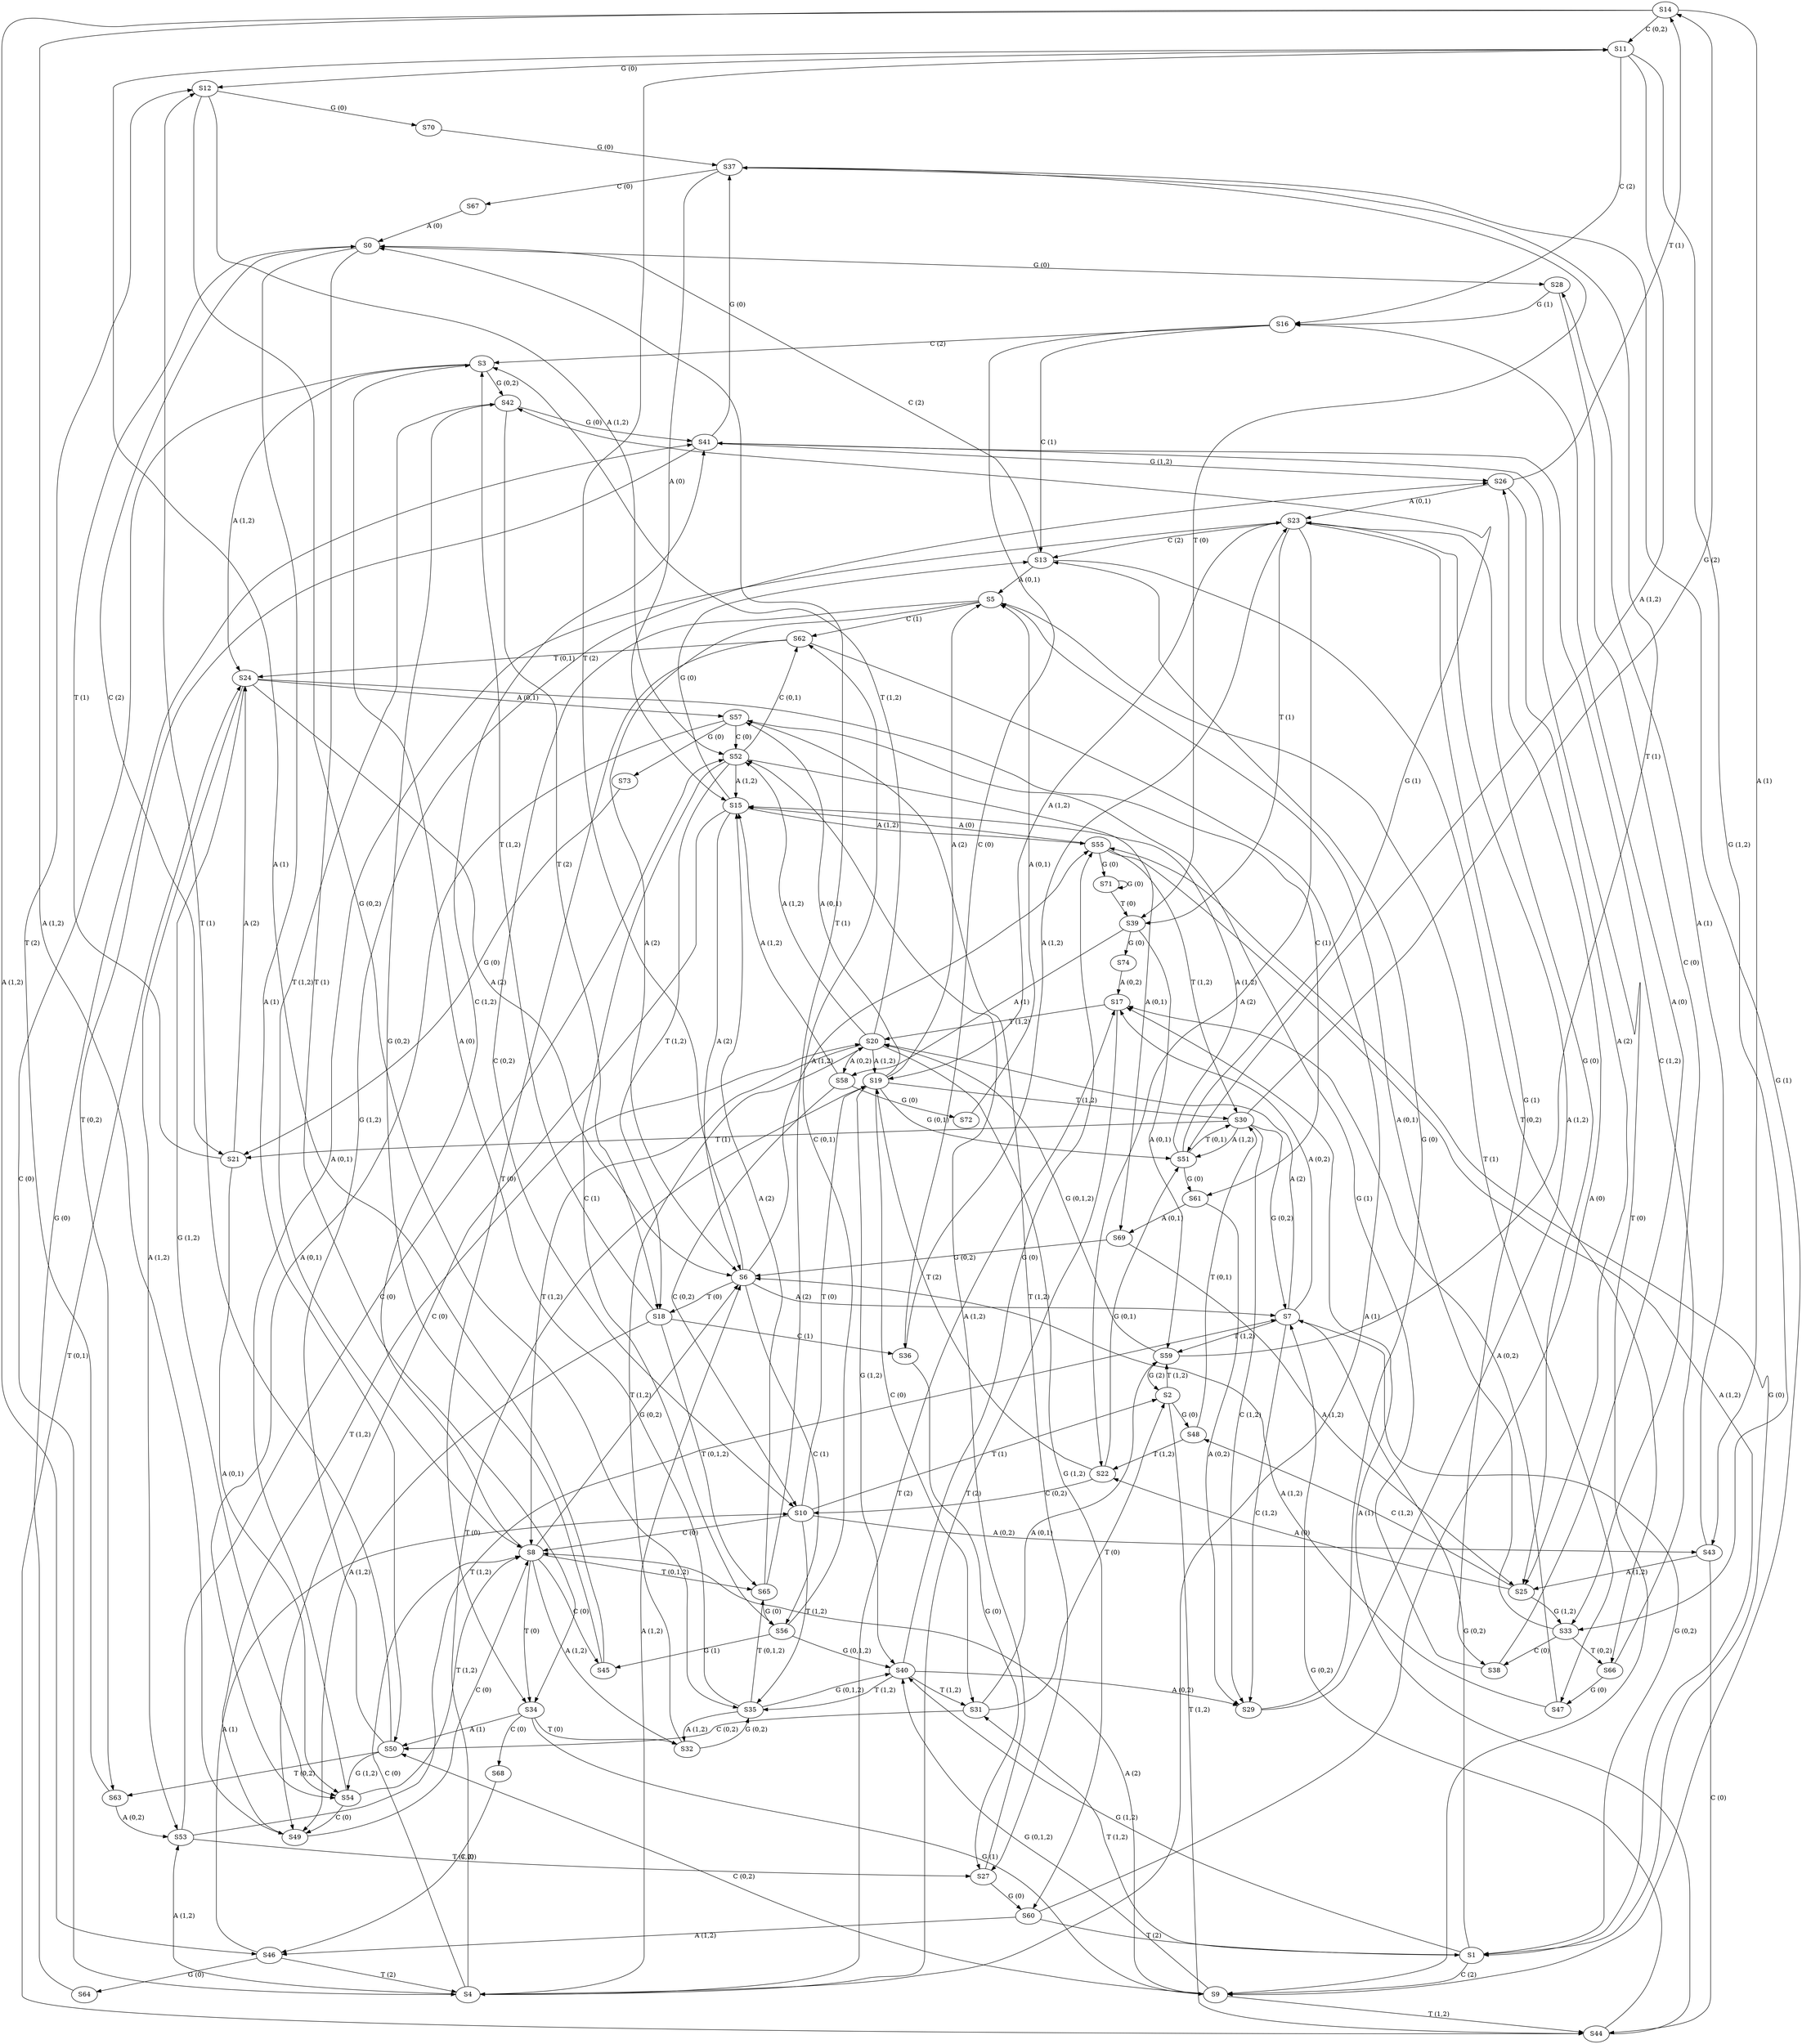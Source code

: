 strict digraph  {
	S14 -> S11 [ label = "C (0,2)" ];
	S14 -> S43 [ label = "A (1)" ];
	S11 -> S12 [ label = "G (0)" ];
	S11 -> S16 [ label = "C (2)" ];
	S43 -> S28 [ label = "A (1)" ];
	S12 -> S70 [ label = "G (0)" ];
	S16 -> S3 [ label = "C (2)" ];
	S28 -> S16 [ label = "G (1)" ];
	S70 -> S37 [ label = "G (0)" ];
	S3 -> S42 [ label = "G (0,2)" ];
	S16 -> S13 [ label = "C (1)" ];
	S37 -> S67 [ label = "C (0)" ];
	S37 -> S15 [ label = "A (0)" ];
	S37 -> S39 [ label = "T (0)" ];
	S42 -> S41 [ label = "G (0)" ];
	S42 -> S18 [ label = "T (2)" ];
	S13 -> S5 [ label = "A (1)" ];
	S67 -> S0 [ label = "A (0)" ];
	S15 -> S49 [ label = "C (0)" ];
	S15 -> S13 [ label = "G (0)" ];
	S39 -> S74 [ label = "G (0)" ];
	S39 -> S59 [ label = "A (0,1)" ];
	S41 -> S37 [ label = "G (0)" ];
	S41 -> S9 [ label = "T (0)" ];
	S18 -> S49 [ label = "A (1,2)" ];
	S5 -> S62 [ label = "C (1)" ];
	S0 -> S28 [ label = "G (0)" ];
	S49 -> S8 [ label = "C (0)" ];
	S13 -> S5 [ label = "A (0,1)" ];
	S13 -> S66 [ label = "T (0,2)" ];
	S74 -> S17 [ label = "A (0,2)" ];
	S59 -> S20 [ label = "G (0,1,2)" ];
	S9 -> S50 [ label = "C (0,2)" ];
	S49 -> S20 [ label = "T (1,2)" ];
	S62 -> S24 [ label = "T (0,1)" ];
	S28 -> S33 [ label = "C (0)" ];
	S8 -> S45 [ label = "C (0)" ];
	S8 -> S34 [ label = "T (0)" ];
	S5 -> S10 [ label = "C (0,2)" ];
	S5 -> S47 [ label = "T (1)" ];
	S66 -> S47 [ label = "G (0)" ];
	S66 -> S41 [ label = "C (1,2)" ];
	S17 -> S4 [ label = "C (0)" ];
	S17 -> S4 [ label = "T (2)" ];
	S20 -> S58 [ label = "A (0,2)" ];
	S20 -> S8 [ label = "T (1,2)" ];
	S50 -> S63 [ label = "T (0,2)" ];
	S50 -> S26 [ label = "G (1,2)" ];
	S20 -> S52 [ label = "A (1,2)" ];
	S20 -> S3 [ label = "T (1,2)" ];
	S20 -> S60 [ label = "G (1,2)" ];
	S24 -> S57 [ label = "A (0,1)" ];
	S33 -> S38 [ label = "C (0)" ];
	S45 -> S42 [ label = "G (0,2)" ];
	S34 -> S68 [ label = "C (0)" ];
	S34 -> S32 [ label = "T (0)" ];
	S10 -> S43 [ label = "A (0,2)" ];
	S10 -> S8 [ label = "C (0)" ];
	S10 -> S19 [ label = "T (0)" ];
	S47 -> S6 [ label = "A (1,2)" ];
	S47 -> S17 [ label = "A (0,2)" ];
	S41 -> S26 [ label = "G (1,2)" ];
	S41 -> S63 [ label = "T (0,2)" ];
	S4 -> S8 [ label = "C (0)" ];
	S4 -> S19 [ label = "T (0)" ];
	S4 -> S17 [ label = "T (2)" ];
	S4 -> S6 [ label = "A (1,2)" ];
	S58 -> S72 [ label = "G (0)" ];
	S58 -> S10 [ label = "C (0,2)" ];
	S8 -> S41 [ label = "C (1,2)" ];
	S8 -> S65 [ label = "T (0,1,2)" ];
	S8 -> S32 [ label = "A (1,2)" ];
	S63 -> S53 [ label = "A (0,2)" ];
	S63 -> S12 [ label = "T (2)" ];
	S26 -> S14 [ label = "T (1)" ];
	S26 -> S25 [ label = "A (2)" ];
	S52 -> S15 [ label = "A (1,2)" ];
	S52 -> S56 [ label = "C (1)" ];
	S52 -> S18 [ label = "T (1,2)" ];
	S3 -> S24 [ label = "A (1,2)" ];
	S60 -> S46 [ label = "A (1,2)" ];
	S60 -> S1 [ label = "T (2)" ];
	S57 -> S73 [ label = "G (0)" ];
	S57 -> S52 [ label = "C (0)" ];
	S57 -> S27 [ label = "T (1,2)" ];
	S38 -> S16 [ label = "A (0)" ];
	S68 -> S46 [ label = "C (0)" ];
	S32 -> S35 [ label = "G (0,2)" ];
	S43 -> S44 [ label = "C (0)" ];
	S43 -> S25 [ label = "A (1,2)" ];
	S19 -> S51 [ label = "G (0,1)" ];
	S19 -> S57 [ label = "A (0,1)" ];
	S19 -> S31 [ label = "C (0)" ];
	S6 -> S56 [ label = "C (1)" ];
	S6 -> S18 [ label = "T (1,2)" ];
	S72 -> S5 [ label = "A (0,1)" ];
	S65 -> S56 [ label = "G (0)" ];
	S65 -> S0 [ label = "T (1)" ];
	S65 -> S15 [ label = "A (2)" ];
	S32 -> S20 [ label = "G (0,1,2)" ];
	S32 -> S20 [ label = "T (1,2)" ];
	S53 -> S52 [ label = "C (0)" ];
	S53 -> S27 [ label = "T (1,2)" ];
	S12 -> S35 [ label = "G (0,2)" ];
	S14 -> S49 [ label = "A (1,2)" ];
	S25 -> S33 [ label = "G (1,2)" ];
	S15 -> S55 [ label = "A (1,2)" ];
	S56 -> S62 [ label = "C (0,1)" ];
	S56 -> S45 [ label = "G (1)" ];
	S18 -> S36 [ label = "C (1)" ];
	S18 -> S3 [ label = "T (1,2)" ];
	S24 -> S61 [ label = "C (1)" ];
	S24 -> S6 [ label = "A (2)" ];
	S24 -> S54 [ label = "G (1,2)" ];
	S46 -> S10 [ label = "A (1)" ];
	S46 -> S4 [ label = "T (2)" ];
	S1 -> S7 [ label = "G (0,2)" ];
	S73 -> S21 [ label = "G (0)" ];
	S52 -> S62 [ label = "C (0,1)" ];
	S52 -> S69 [ label = "A (0,1)" ];
	S27 -> S52 [ label = "A (1,2)" ];
	S27 -> S60 [ label = "G (1,2)" ];
	S16 -> S36 [ label = "C (0)" ];
	S46 -> S64 [ label = "G (0)" ];
	S35 -> S3 [ label = "A (0)" ];
	S35 -> S40 [ label = "G (0,1,2)" ];
	S44 -> S24 [ label = "T (0,1)" ];
	S25 -> S48 [ label = "C (1,2)" ];
	S51 -> S61 [ label = "G (0)" ];
	S51 -> S30 [ label = "T (0,1)" ];
	S31 -> S2 [ label = "T (0)" ];
	S56 -> S40 [ label = "G (0,1,2)" ];
	S0 -> S50 [ label = "A (1)" ];
	S0 -> S34 [ label = "T (1)" ];
	S15 -> S6 [ label = "A (2)" ];
	S33 -> S5 [ label = "A (0,1)" ];
	S33 -> S66 [ label = "T (0,2)" ];
	S55 -> S1 [ label = "A (1,2)" ];
	S55 -> S30 [ label = "T (1,2)" ];
	S62 -> S34 [ label = "T (0)" ];
	S62 -> S4 [ label = "A (1)" ];
	S45 -> S11 [ label = "A (1)" ];
	S36 -> S23 [ label = "A (1,2)" ];
	S61 -> S69 [ label = "A (0,1)" ];
	S6 -> S11 [ label = "T (2)" ];
	S6 -> S55 [ label = "A (1,2)" ];
	S54 -> S8 [ label = "T (1,2)" ];
	S10 -> S2 [ label = "T (1)" ];
	S7 -> S1 [ label = "G (0,2)" ];
	S7 -> S17 [ label = "A (0,2)" ];
	S21 -> S54 [ label = "A (0,1)" ];
	S69 -> S6 [ label = "G (0,2)" ];
	S69 -> S25 [ label = "A (1,2)" ];
	S36 -> S27 [ label = "G (0)" ];
	S64 -> S41 [ label = "G (0)" ];
	S3 -> S4 [ label = "C (0)" ];
	S40 -> S55 [ label = "G (0)" ];
	S40 -> S31 [ label = "T (1,2)" ];
	S40 -> S29 [ label = "A (0,2)" ];
	S48 -> S22 [ label = "T (1,2)" ];
	S61 -> S29 [ label = "A (0,2)" ];
	S30 -> S7 [ label = "G (0,2)" ];
	S30 -> S21 [ label = "T (1)" ];
	S2 -> S48 [ label = "G (0)" ];
	S50 -> S12 [ label = "T (1)" ];
	S50 -> S54 [ label = "G (1,2)" ];
	S34 -> S50 [ label = "A (1)" ];
	S34 -> S9 [ label = "G (1)" ];
	S1 -> S40 [ label = "G (1,2)" ];
	S1 -> S9 [ label = "C (2)" ];
	S30 -> S51 [ label = "A (1,2)" ];
	S30 -> S14 [ label = "G (2)" ];
	S30 -> S29 [ label = "C (1,2)" ];
	S4 -> S53 [ label = "A (1,2)" ];
	S11 -> S33 [ label = "G (1,2)" ];
	S23 -> S39 [ label = "T (1)" ];
	S23 -> S38 [ label = "G (1)" ];
	S23 -> S22 [ label = "A (2)" ];
	S11 -> S51 [ label = "A (1,2)" ];
	S2 -> S59 [ label = "T (1,2)" ];
	S1 -> S55 [ label = "G (0)" ];
	S1 -> S31 [ label = "T (1,2)" ];
	S54 -> S49 [ label = "C (0)" ];
	S54 -> S23 [ label = "A (0,1)" ];
	S6 -> S18 [ label = "T (0)" ];
	S6 -> S7 [ label = "A (2)" ];
	S27 -> S60 [ label = "G (0)" ];
	S55 -> S71 [ label = "G (0)" ];
	S55 -> S15 [ label = "A (0)" ];
	S31 -> S59 [ label = "A (0,1)" ];
	S31 -> S50 [ label = "C (0,2)" ];
	S29 -> S13 [ label = "G (0)" ];
	S29 -> S23 [ label = "T (2)" ];
	S22 -> S51 [ label = "G (0,1)" ];
	S22 -> S19 [ label = "T (2)" ];
	S21 -> S0 [ label = "T (1)" ];
	S48 -> S30 [ label = "T (0,1)" ];
	S12 -> S52 [ label = "A (1,2)" ];
	S9 -> S44 [ label = "T (1,2)" ];
	S9 -> S40 [ label = "G (0,1,2)" ];
	S40 -> S35 [ label = "T (1,2)" ];
	S9 -> S8 [ label = "A (2)" ];
	S51 -> S42 [ label = "G (1)" ];
	S51 -> S15 [ label = "A (1,2)" ];
	S14 -> S46 [ label = "A (1,2)" ];
	S29 -> S23 [ label = "A (1,2)" ];
	S53 -> S7 [ label = "T (1,2)" ];
	S39 -> S58 [ label = "A (1)" ];
	S38 -> S57 [ label = "G (1)" ];
	S22 -> S10 [ label = "G (2)" ];
	S59 -> S37 [ label = "T (1)" ];
	S59 -> S2 [ label = "G (2)" ];
	S23 -> S25 [ label = "G (0)" ];
	S23 -> S19 [ label = "A (1,2)" ];
	S18 -> S65 [ label = "T (0,1,2)" ];
	S7 -> S20 [ label = "A (2)" ];
	S60 -> S26 [ label = "A (0)" ];
	S71 -> S39 [ label = "T (0)" ];
	S71 -> S71 [ label = "G (0)" ];
	S23 -> S13 [ label = "C (2)" ];
	S19 -> S5 [ label = "A (2)" ];
	S44 -> S17 [ label = "A (1)" ];
	S44 -> S7 [ label = "G (0,2)" ];
	S35 -> S65 [ label = "T (0,1,2)" ];
	S35 -> S32 [ label = "A (1,2)" ];
	S8 -> S6 [ label = "G (0,2)" ];
	S42 -> S8 [ label = "T (1,2)" ];
	S7 -> S29 [ label = "C (1,2)" ];
	S7 -> S59 [ label = "T (1,2)" ];
	S58 -> S15 [ label = "A (1,2)" ];
	S57 -> S54 [ label = "A (0,1)" ];
	S10 -> S35 [ label = "T (1,2)" ];
	S37 -> S9 [ label = "G (1)" ];
	S2 -> S44 [ label = "T (1,2)" ];
	S25 -> S22 [ label = "A (0)" ];
	S19 -> S30 [ label = "T (1,2)" ];
	S19 -> S40 [ label = "G (1,2)" ];
	S20 -> S19 [ label = "A (1,2)" ];
	S26 -> S23 [ label = "A (0,1)" ];
	S13 -> S0 [ label = "C (2)" ];
	S5 -> S6 [ label = "A (2)" ];
	S17 -> S20 [ label = "T (1,2)" ];
	S22 -> S10 [ label = "C (0,2)" ];
	S0 -> S21 [ label = "C (2)" ];
	S21 -> S24 [ label = "A (2)" ];
	S24 -> S53 [ label = "A (1,2)" ];
}
